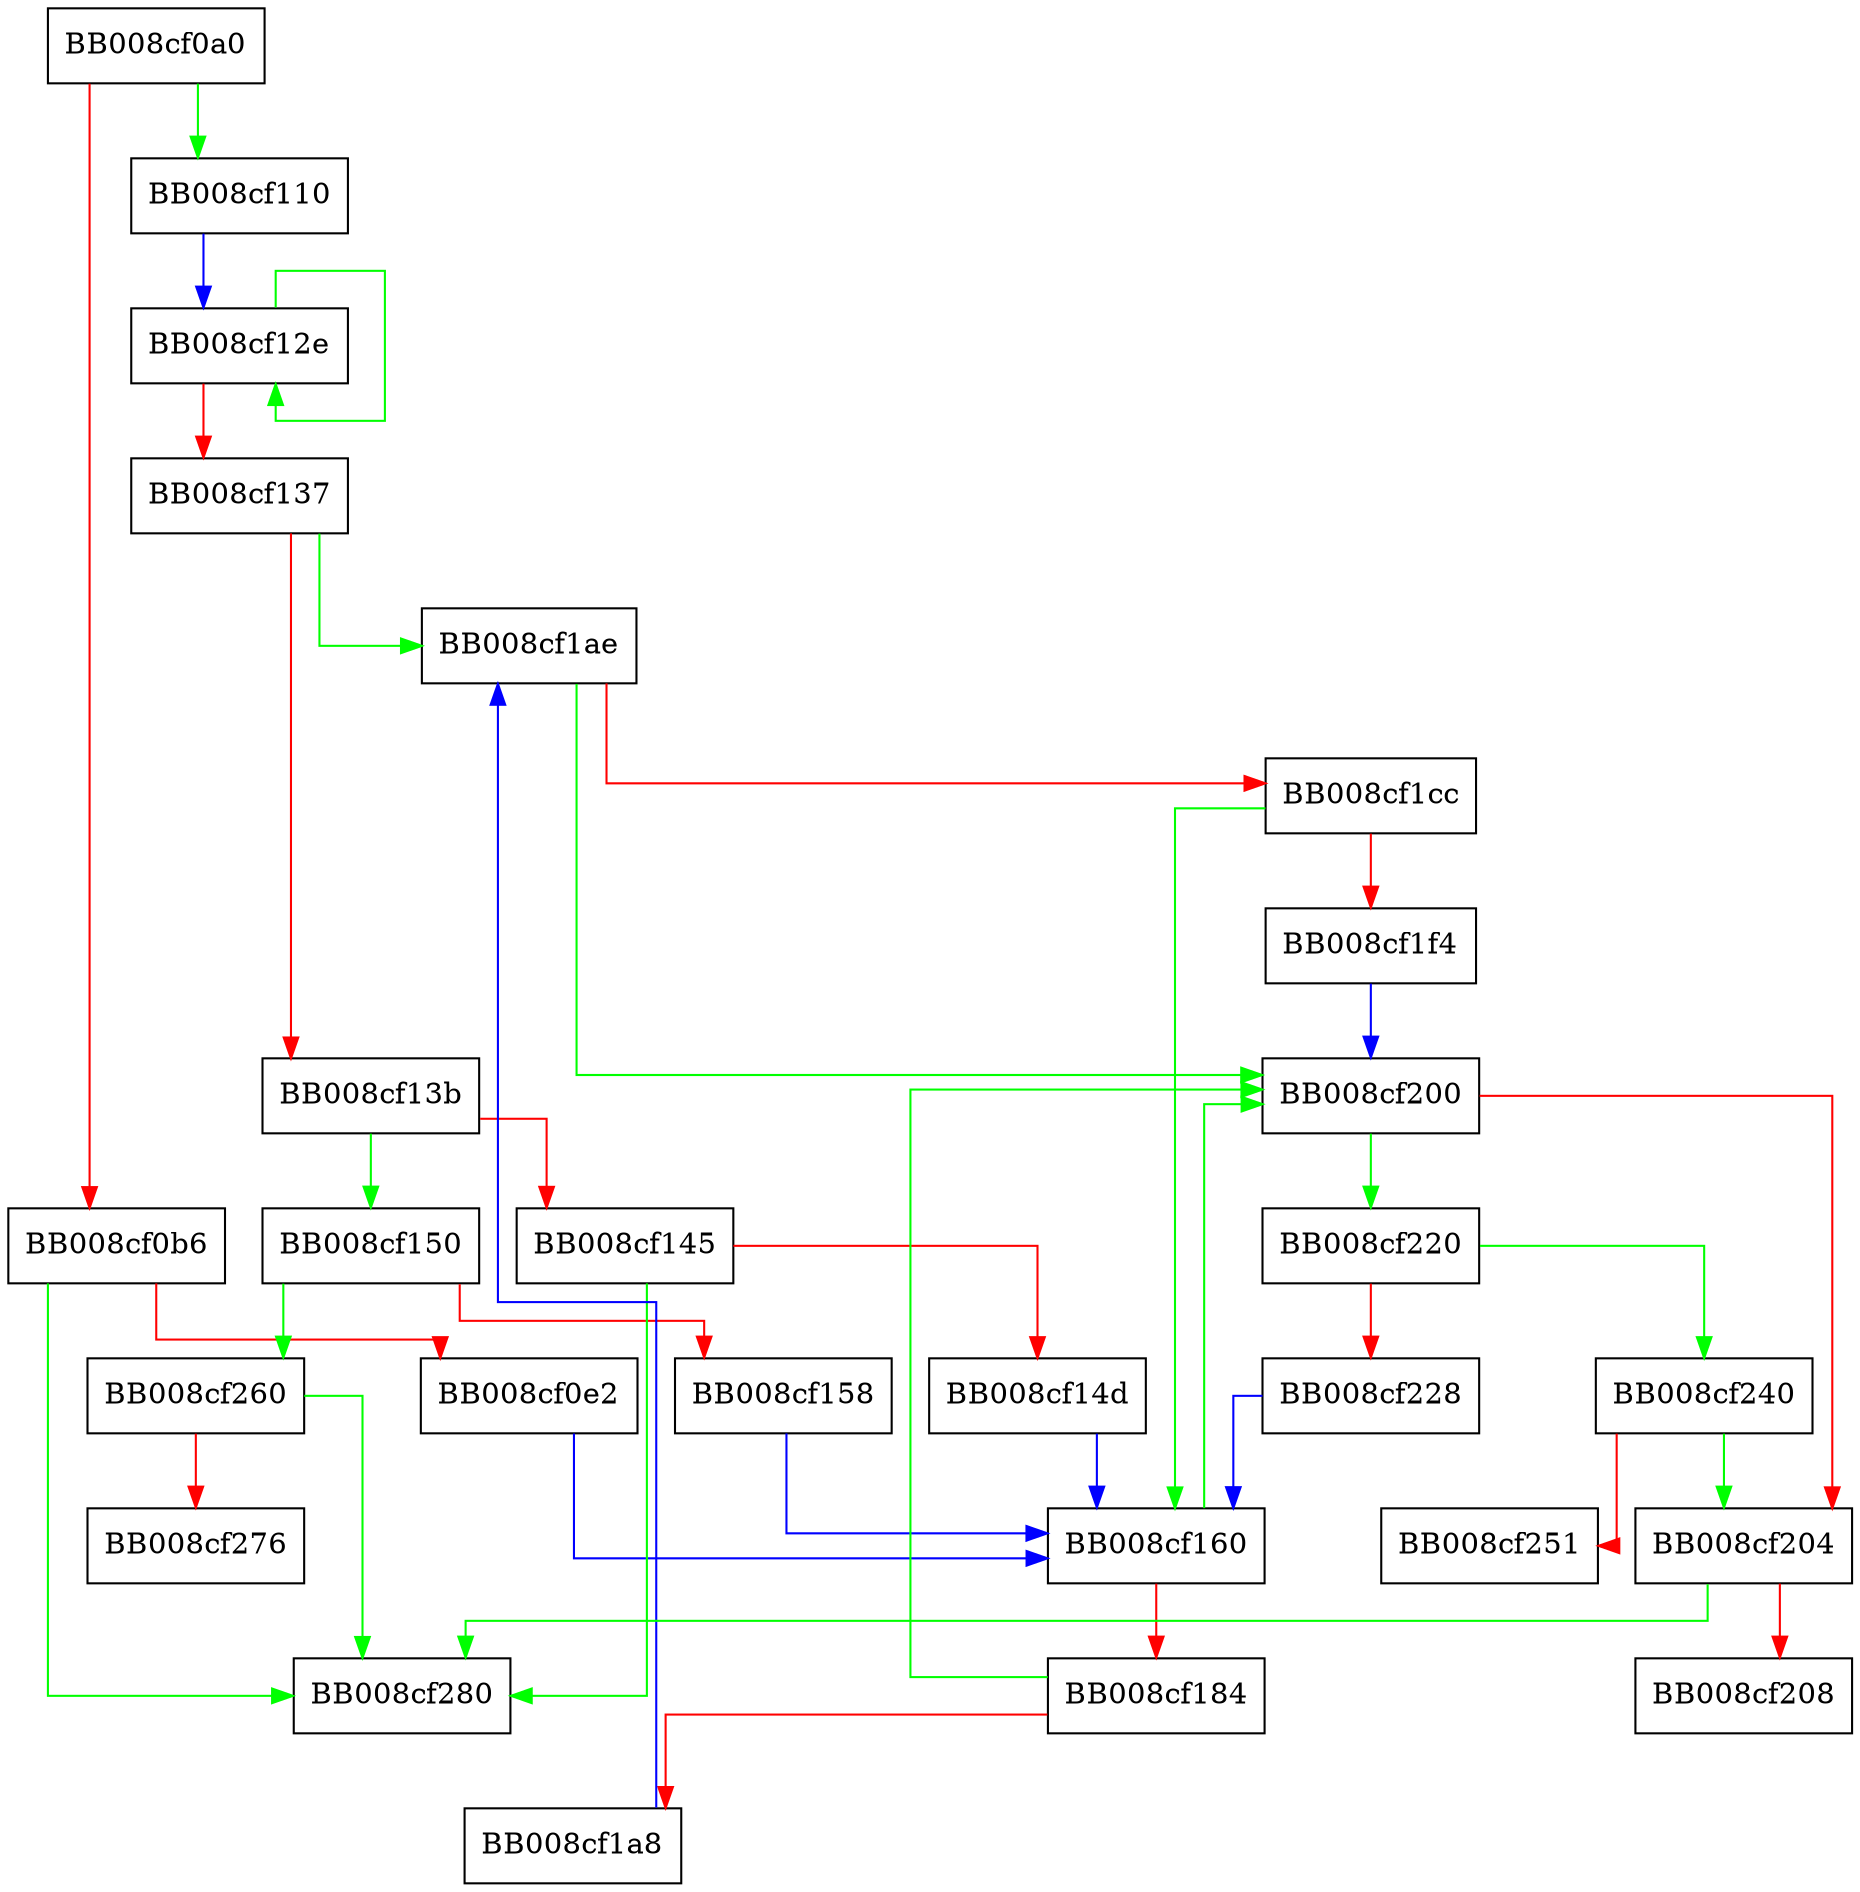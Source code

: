 digraph __strrchr_evex {
  node [shape="box"];
  graph [splines=ortho];
  BB008cf0a0 -> BB008cf110 [color="green"];
  BB008cf0a0 -> BB008cf0b6 [color="red"];
  BB008cf0b6 -> BB008cf280 [color="green"];
  BB008cf0b6 -> BB008cf0e2 [color="red"];
  BB008cf0e2 -> BB008cf160 [color="blue"];
  BB008cf110 -> BB008cf12e [color="blue"];
  BB008cf12e -> BB008cf12e [color="green"];
  BB008cf12e -> BB008cf137 [color="red"];
  BB008cf137 -> BB008cf1ae [color="green"];
  BB008cf137 -> BB008cf13b [color="red"];
  BB008cf13b -> BB008cf150 [color="green"];
  BB008cf13b -> BB008cf145 [color="red"];
  BB008cf145 -> BB008cf280 [color="green"];
  BB008cf145 -> BB008cf14d [color="red"];
  BB008cf14d -> BB008cf160 [color="blue"];
  BB008cf150 -> BB008cf260 [color="green"];
  BB008cf150 -> BB008cf158 [color="red"];
  BB008cf158 -> BB008cf160 [color="blue"];
  BB008cf160 -> BB008cf200 [color="green"];
  BB008cf160 -> BB008cf184 [color="red"];
  BB008cf184 -> BB008cf200 [color="green"];
  BB008cf184 -> BB008cf1a8 [color="red"];
  BB008cf1a8 -> BB008cf1ae [color="blue"];
  BB008cf1ae -> BB008cf200 [color="green"];
  BB008cf1ae -> BB008cf1cc [color="red"];
  BB008cf1cc -> BB008cf160 [color="green"];
  BB008cf1cc -> BB008cf1f4 [color="red"];
  BB008cf1f4 -> BB008cf200 [color="blue"];
  BB008cf200 -> BB008cf220 [color="green"];
  BB008cf200 -> BB008cf204 [color="red"];
  BB008cf204 -> BB008cf280 [color="green"];
  BB008cf204 -> BB008cf208 [color="red"];
  BB008cf220 -> BB008cf240 [color="green"];
  BB008cf220 -> BB008cf228 [color="red"];
  BB008cf228 -> BB008cf160 [color="blue"];
  BB008cf240 -> BB008cf204 [color="green"];
  BB008cf240 -> BB008cf251 [color="red"];
  BB008cf260 -> BB008cf280 [color="green"];
  BB008cf260 -> BB008cf276 [color="red"];
}